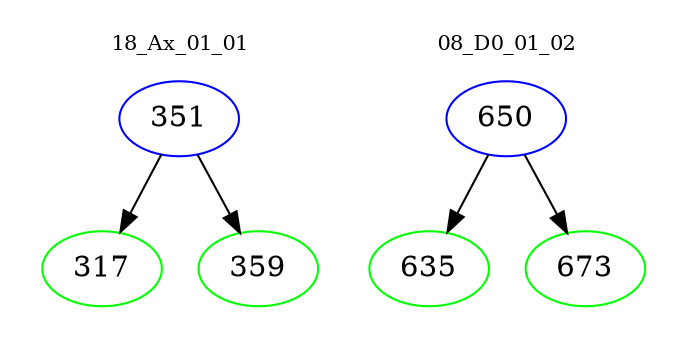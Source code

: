 digraph{
subgraph cluster_0 {
color = white
label = "18_Ax_01_01";
fontsize=10;
T0_351 [label="351", color="blue"]
T0_351 -> T0_317 [color="black"]
T0_317 [label="317", color="green"]
T0_351 -> T0_359 [color="black"]
T0_359 [label="359", color="green"]
}
subgraph cluster_1 {
color = white
label = "08_D0_01_02";
fontsize=10;
T1_650 [label="650", color="blue"]
T1_650 -> T1_635 [color="black"]
T1_635 [label="635", color="green"]
T1_650 -> T1_673 [color="black"]
T1_673 [label="673", color="green"]
}
}
